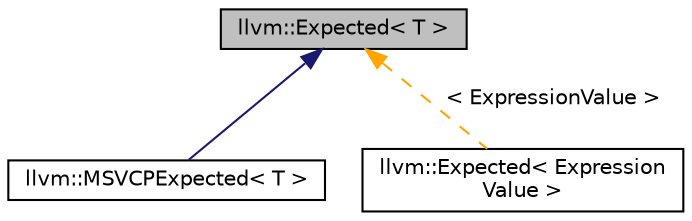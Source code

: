 digraph "llvm::Expected&lt; T &gt;"
{
 // LATEX_PDF_SIZE
  bgcolor="transparent";
  edge [fontname="Helvetica",fontsize="10",labelfontname="Helvetica",labelfontsize="10"];
  node [fontname="Helvetica",fontsize="10",shape=record];
  Node1 [label="llvm::Expected\< T \>",height=0.2,width=0.4,color="black", fillcolor="grey75", style="filled", fontcolor="black",tooltip="Tagged union holding either a T or a Error."];
  Node1 -> Node2 [dir="back",color="midnightblue",fontsize="10",style="solid",fontname="Helvetica"];
  Node2 [label="llvm::MSVCPExpected\< T \>",height=0.2,width=0.4,color="black",URL="$classllvm_1_1MSVCPExpected.html",tooltip=" "];
  Node1 -> Node3 [dir="back",color="orange",fontsize="10",style="dashed",label=" \< ExpressionValue \>" ,fontname="Helvetica"];
  Node3 [label="llvm::Expected\< Expression\lValue \>",height=0.2,width=0.4,color="black",URL="$classllvm_1_1Expected.html",tooltip=" "];
}
